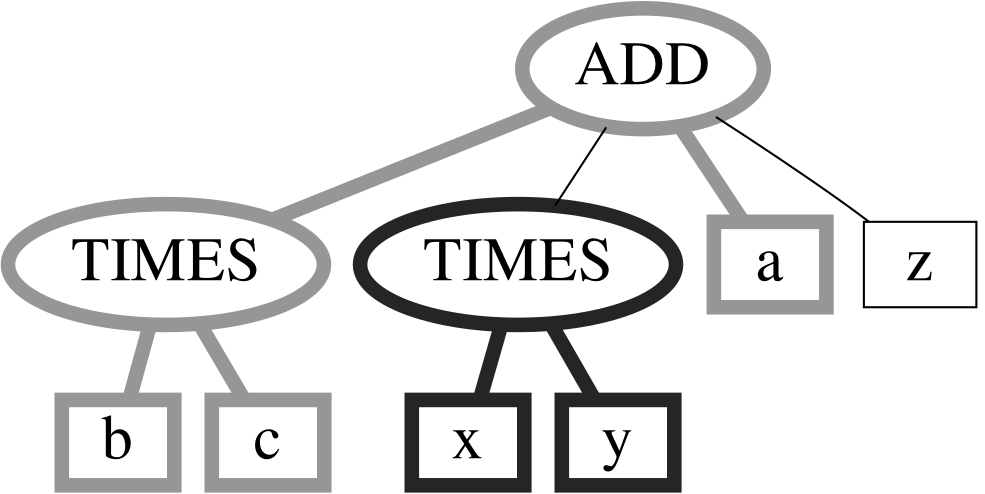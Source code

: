 graph TREE {
	node [fontname="Times", fontsize=30]
    n1 [label="ADD", penwidth=7, color="/greys6/4"]
    n2 [label="TIMES", penwidth=7, color="/greys6/4"]
    n3 [label="TIMES", penwidth=7, color="/greys6/6"]

	node [shape=box]
    l1 [label="a", penwidth=7, color="/greys6/4"]
    l2 [label="b", penwidth=7, color="/greys6/4"]
    l3 [label="c", penwidth=7, color="/greys6/4"]
    l4 [label="x", penwidth=7, color="/greys6/6"]
    l5 [label="y", penwidth=7, color="/greys6/6"]
    l6 [label="z"]

	n1 -- n2 [penwidth=7, color="/greys6/4"]
	n1 -- n3 

	n1 -- l1 [penwidth=7, color="/greys6/4"]
	n2 -- l2 [penwidth=7, color="/greys6/4"]
	n2 -- l3 [penwidth=7, color="/greys6/4"]
	n3 -- l4 [penwidth=7, color="/greys6/6"]
	n3 -- l5 [penwidth=7, color="/greys6/6"]

	n1 -- l6
}
